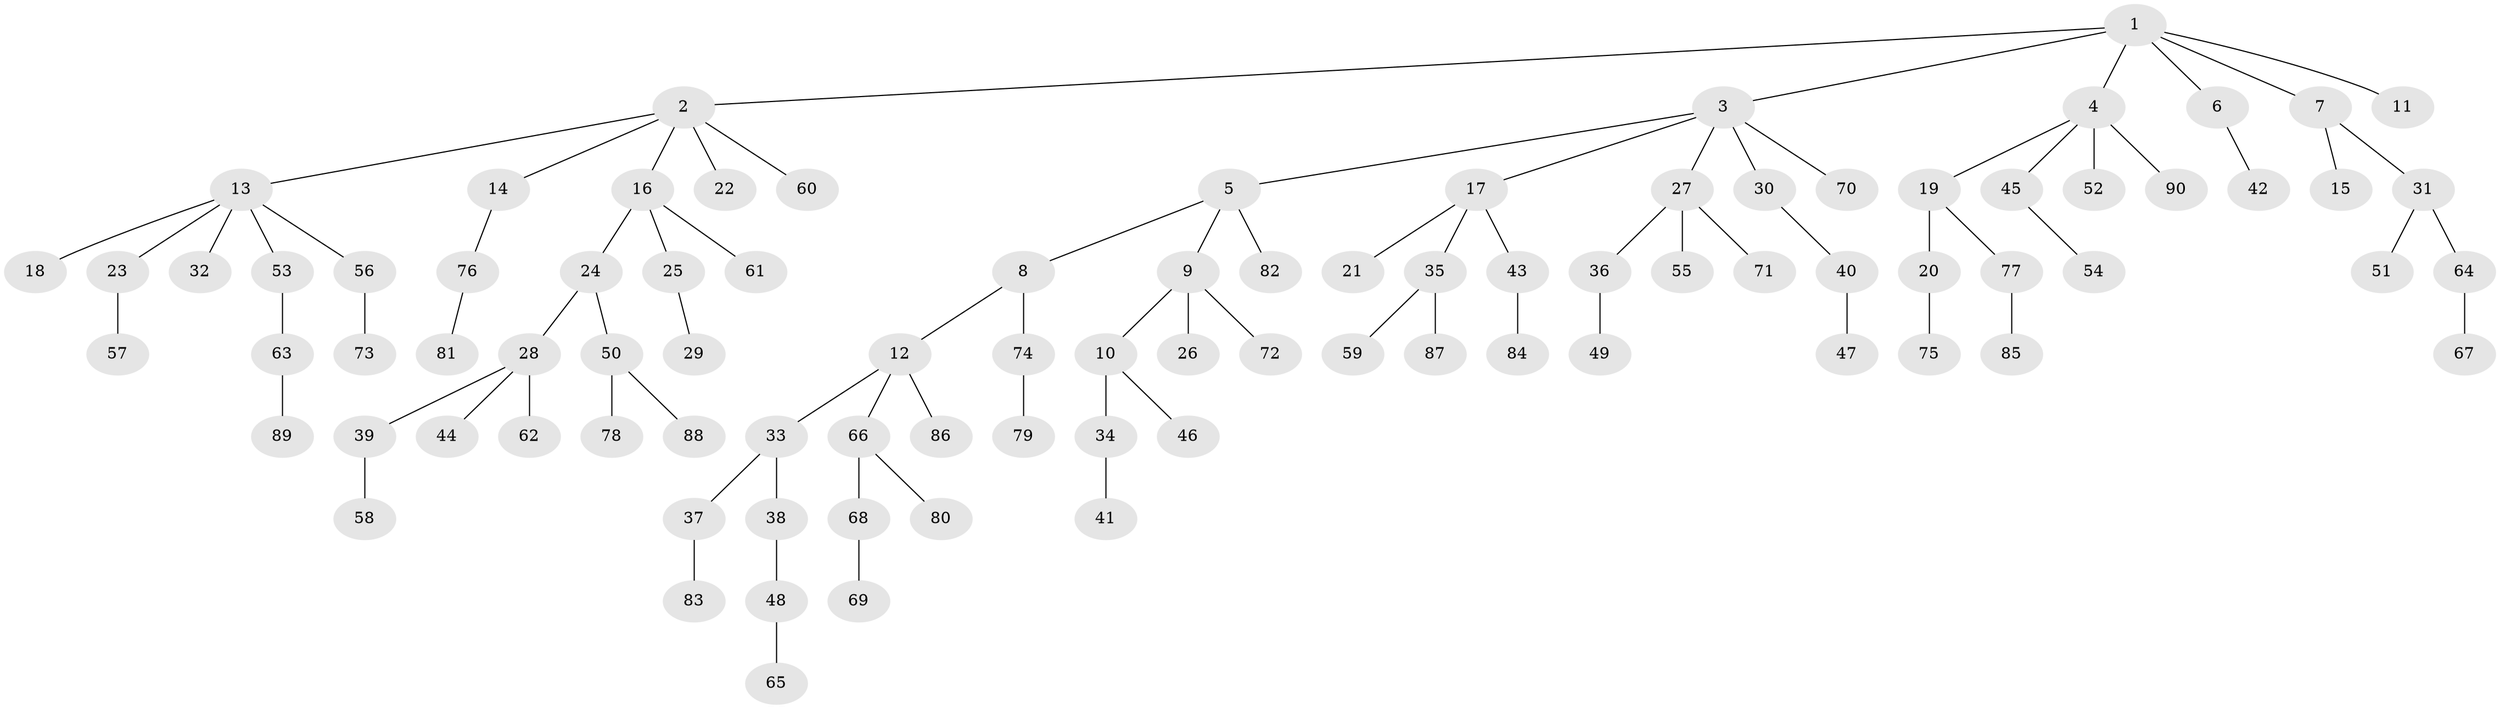 // coarse degree distribution, {10: 0.017241379310344827, 5: 0.06896551724137931, 4: 0.017241379310344827, 3: 0.1724137931034483, 1: 0.5862068965517241, 2: 0.13793103448275862}
// Generated by graph-tools (version 1.1) at 2025/24/03/03/25 07:24:06]
// undirected, 90 vertices, 89 edges
graph export_dot {
graph [start="1"]
  node [color=gray90,style=filled];
  1;
  2;
  3;
  4;
  5;
  6;
  7;
  8;
  9;
  10;
  11;
  12;
  13;
  14;
  15;
  16;
  17;
  18;
  19;
  20;
  21;
  22;
  23;
  24;
  25;
  26;
  27;
  28;
  29;
  30;
  31;
  32;
  33;
  34;
  35;
  36;
  37;
  38;
  39;
  40;
  41;
  42;
  43;
  44;
  45;
  46;
  47;
  48;
  49;
  50;
  51;
  52;
  53;
  54;
  55;
  56;
  57;
  58;
  59;
  60;
  61;
  62;
  63;
  64;
  65;
  66;
  67;
  68;
  69;
  70;
  71;
  72;
  73;
  74;
  75;
  76;
  77;
  78;
  79;
  80;
  81;
  82;
  83;
  84;
  85;
  86;
  87;
  88;
  89;
  90;
  1 -- 2;
  1 -- 3;
  1 -- 4;
  1 -- 6;
  1 -- 7;
  1 -- 11;
  2 -- 13;
  2 -- 14;
  2 -- 16;
  2 -- 22;
  2 -- 60;
  3 -- 5;
  3 -- 17;
  3 -- 27;
  3 -- 30;
  3 -- 70;
  4 -- 19;
  4 -- 45;
  4 -- 52;
  4 -- 90;
  5 -- 8;
  5 -- 9;
  5 -- 82;
  6 -- 42;
  7 -- 15;
  7 -- 31;
  8 -- 12;
  8 -- 74;
  9 -- 10;
  9 -- 26;
  9 -- 72;
  10 -- 34;
  10 -- 46;
  12 -- 33;
  12 -- 66;
  12 -- 86;
  13 -- 18;
  13 -- 23;
  13 -- 32;
  13 -- 53;
  13 -- 56;
  14 -- 76;
  16 -- 24;
  16 -- 25;
  16 -- 61;
  17 -- 21;
  17 -- 35;
  17 -- 43;
  19 -- 20;
  19 -- 77;
  20 -- 75;
  23 -- 57;
  24 -- 28;
  24 -- 50;
  25 -- 29;
  27 -- 36;
  27 -- 55;
  27 -- 71;
  28 -- 39;
  28 -- 44;
  28 -- 62;
  30 -- 40;
  31 -- 51;
  31 -- 64;
  33 -- 37;
  33 -- 38;
  34 -- 41;
  35 -- 59;
  35 -- 87;
  36 -- 49;
  37 -- 83;
  38 -- 48;
  39 -- 58;
  40 -- 47;
  43 -- 84;
  45 -- 54;
  48 -- 65;
  50 -- 78;
  50 -- 88;
  53 -- 63;
  56 -- 73;
  63 -- 89;
  64 -- 67;
  66 -- 68;
  66 -- 80;
  68 -- 69;
  74 -- 79;
  76 -- 81;
  77 -- 85;
}
